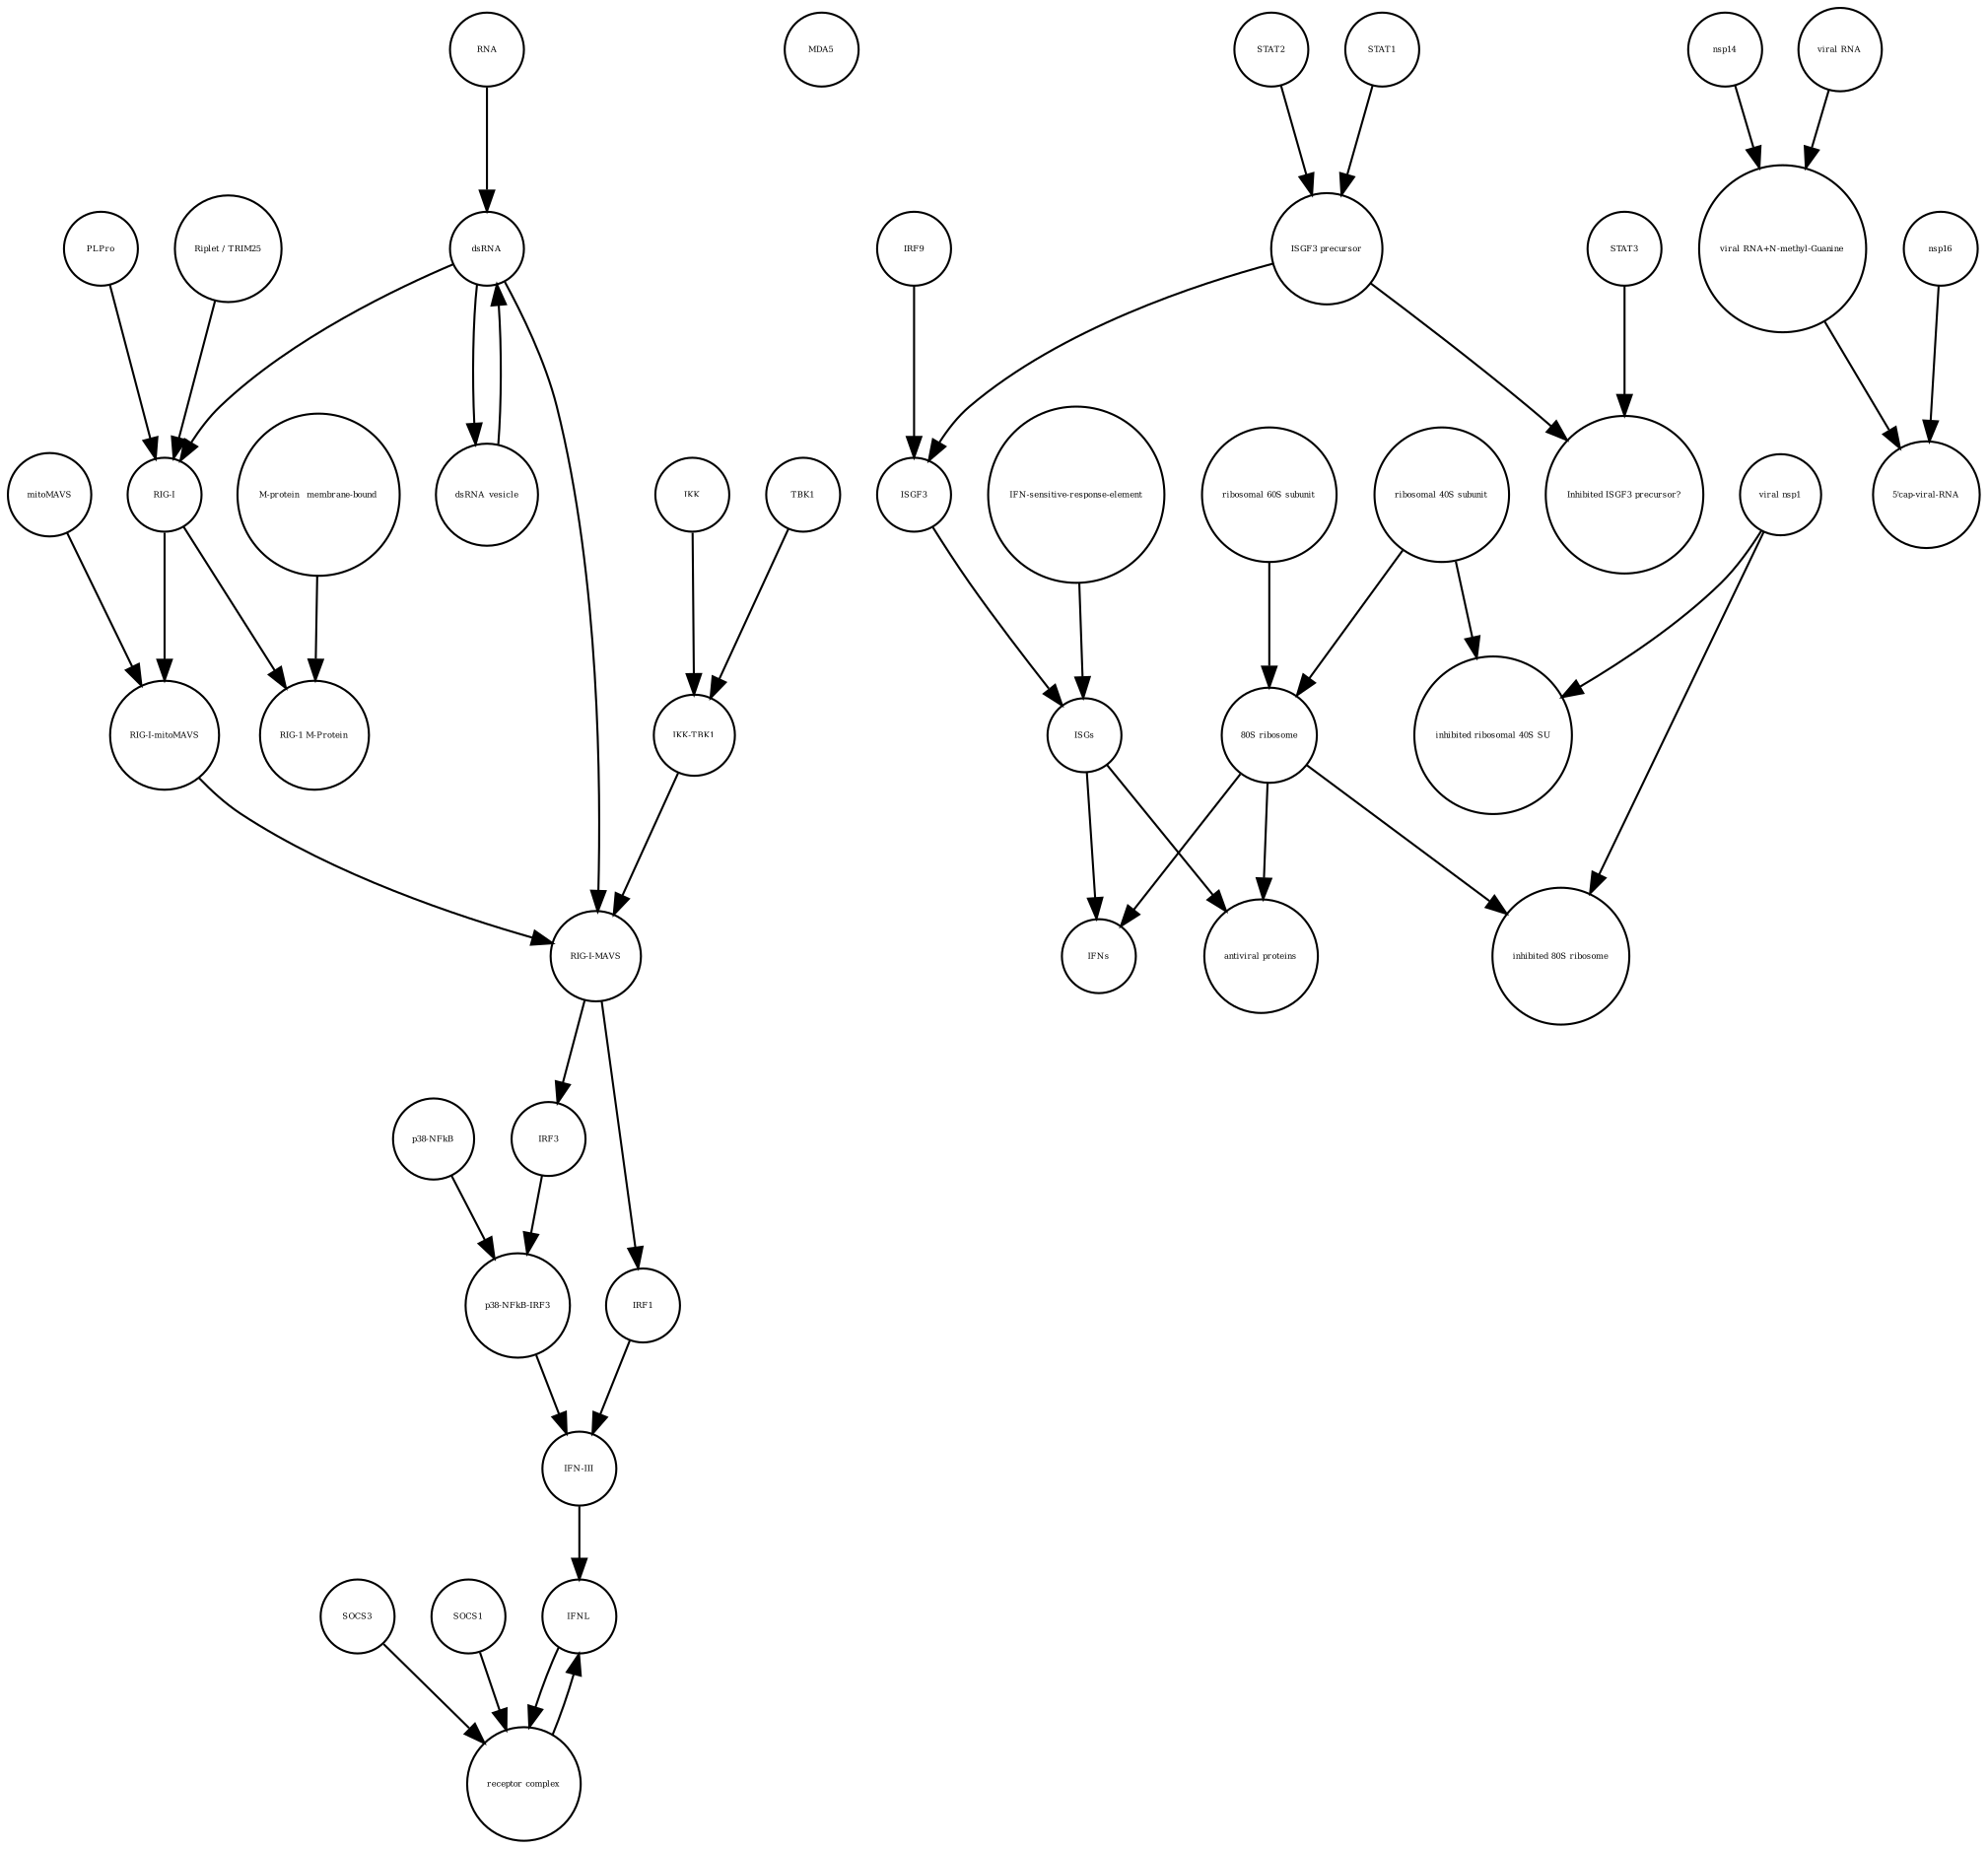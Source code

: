strict digraph  {
"IFN-III" [annotation="", bipartite=0, cls=macromolecule, fontsize=4, label="IFN-III", shape=circle];
MDA5 [annotation="", bipartite=0, cls=macromolecule, fontsize=4, label=MDA5, shape=circle];
"RIG-I" [annotation="", bipartite=0, cls=macromolecule, fontsize=4, label="RIG-I", shape=circle];
"ribosomal 60S subunit" [annotation="", bipartite=0, cls=complex, fontsize=4, label="ribosomal 60S subunit", shape=circle];
IKK [annotation="", bipartite=0, cls=macromolecule, fontsize=4, label=IKK, shape=circle];
"receptor complex" [annotation="", bipartite=0, cls=complex, fontsize=4, label="receptor complex", shape=circle];
dsRNA [annotation="", bipartite=0, cls="nucleic acid feature", fontsize=4, label=dsRNA, shape=circle];
"M-protein_ membrane-bound" [annotation="", bipartite=0, cls=macromolecule, fontsize=4, label="M-protein_ membrane-bound", shape=circle];
"RIG-I-mitoMAVS" [annotation="", bipartite=0, cls=complex, fontsize=4, label="RIG-I-mitoMAVS", shape=circle];
PLPro [annotation="", bipartite=0, cls=macromolecule, fontsize=4, label=PLPro, shape=circle];
"80S ribosome" [annotation="", bipartite=0, cls=complex, fontsize=4, label="80S ribosome", shape=circle];
nsp14 [annotation="", bipartite=0, cls=macromolecule, fontsize=4, label=nsp14, shape=circle];
SOCS3 [annotation="", bipartite=0, cls=macromolecule, fontsize=4, label=SOCS3, shape=circle];
mitoMAVS [annotation="", bipartite=0, cls=macromolecule, fontsize=4, label=mitoMAVS, shape=circle];
"5'cap-viral-RNA" [annotation="", bipartite=0, cls="nucleic acid feature", fontsize=4, label="5'cap-viral-RNA", shape=circle];
IRF1 [annotation="", bipartite=0, cls=macromolecule, fontsize=4, label=IRF1, shape=circle];
STAT3 [annotation="", bipartite=0, cls=macromolecule, fontsize=4, label=STAT3, shape=circle];
ISGF3 [annotation="", bipartite=0, cls=complex, fontsize=4, label=ISGF3, shape=circle];
dsRNA_vesicle [annotation="", bipartite=0, cls="nucleic acid feature", fontsize=4, label=dsRNA_vesicle, shape=circle];
"p38-NFkB" [annotation="", bipartite=0, cls=complex, fontsize=4, label="p38-NFkB", shape=circle];
SOCS1 [annotation="", bipartite=0, cls=macromolecule, fontsize=4, label=SOCS1, shape=circle];
"antiviral proteins" [annotation="", bipartite=0, cls=macromolecule, fontsize=4, label="antiviral proteins", shape=circle];
"Inhibited ISGF3 precursor?" [annotation="", bipartite=0, cls=complex, fontsize=4, label="Inhibited ISGF3 precursor?", shape=circle];
"Riplet / TRIM25" [annotation="", bipartite=0, cls=macromolecule, fontsize=4, label="Riplet / TRIM25", shape=circle];
"IKK-TBK1" [annotation="", bipartite=0, cls=complex, fontsize=4, label="IKK-TBK1", shape=circle];
nsp16 [annotation="", bipartite=0, cls=macromolecule, fontsize=4, label=nsp16, shape=circle];
STAT2 [annotation="", bipartite=0, cls=macromolecule, fontsize=4, label=STAT2, shape=circle];
TBK1 [annotation="", bipartite=0, cls=macromolecule, fontsize=4, label=TBK1, shape=circle];
RNA [annotation="", bipartite=0, cls="nucleic acid feature", fontsize=4, label=RNA, shape=circle];
"inhibited 80S ribosome" [annotation="", bipartite=0, cls=complex, fontsize=4, label="inhibited 80S ribosome", shape=circle];
STAT1 [annotation="", bipartite=0, cls=macromolecule, fontsize=4, label=STAT1, shape=circle];
"IFN-sensitive-response-element" [annotation="", bipartite=0, cls="nucleic acid feature", fontsize=4, label="IFN-sensitive-response-element", shape=circle];
"viral RNA" [annotation="", bipartite=0, cls="nucleic acid feature", fontsize=4, label="viral RNA", shape=circle];
IFNs [annotation="", bipartite=0, cls=macromolecule, fontsize=4, label=IFNs, shape=circle];
ISGs [annotation="", bipartite=0, cls="nucleic acid feature", fontsize=4, label=ISGs, shape=circle];
IRF3 [annotation="", bipartite=0, cls=macromolecule, fontsize=4, label=IRF3, shape=circle];
"ISGF3 precursor" [annotation="", bipartite=0, cls=complex, fontsize=4, label="ISGF3 precursor", shape=circle];
"viral RNA+N-methyl-Guanine" [annotation="", bipartite=0, cls="nucleic acid feature", fontsize=4, label="viral RNA+N-methyl-Guanine", shape=circle];
"inhibited ribosomal 40S SU" [annotation="urn_miriam_doi_10.1101%2F2020.05.18.102467", bipartite=0, cls=complex, fontsize=4, label="inhibited ribosomal 40S SU", shape=circle];
"ribosomal 40S subunit" [annotation="", bipartite=0, cls=complex, fontsize=4, label="ribosomal 40S subunit", shape=circle];
"p38-NFkB-IRF3" [annotation="", bipartite=0, cls=complex, fontsize=4, label="p38-NFkB-IRF3", shape=circle];
IFNL [annotation="", bipartite=0, cls=macromolecule, fontsize=4, label=IFNL, shape=circle];
"viral nsp1" [annotation="", bipartite=0, cls=macromolecule, fontsize=4, label="viral nsp1", shape=circle];
"RIG-I-MAVS" [annotation="", bipartite=0, cls=complex, fontsize=4, label="RIG-I-MAVS", shape=circle];
"RIG-1 M-Protein" [annotation="", bipartite=0, cls=complex, fontsize=4, label="RIG-1 M-Protein", shape=circle];
IRF9 [annotation="", bipartite=0, cls=macromolecule, fontsize=4, label=IRF9, shape=circle];
"IFN-III" -> IFNL  [annotation="", interaction_type=production];
"RIG-I" -> "RIG-I-mitoMAVS"  [annotation="", interaction_type=production];
"RIG-I" -> "RIG-1 M-Protein"  [annotation="", interaction_type=production];
"ribosomal 60S subunit" -> "80S ribosome"  [annotation="", interaction_type=production];
IKK -> "IKK-TBK1"  [annotation="", interaction_type=production];
"receptor complex" -> IFNL  [annotation="", interaction_type=production];
dsRNA -> dsRNA_vesicle  [annotation="", interaction_type=production];
dsRNA -> "RIG-I-MAVS"  [annotation="", interaction_type="necessary stimulation"];
dsRNA -> "RIG-I"  [annotation="", interaction_type="necessary stimulation"];
"M-protein_ membrane-bound" -> "RIG-1 M-Protein"  [annotation="", interaction_type=production];
"RIG-I-mitoMAVS" -> "RIG-I-MAVS"  [annotation="", interaction_type=production];
PLPro -> "RIG-I"  [annotation="", interaction_type=catalysis];
"80S ribosome" -> "inhibited 80S ribosome"  [annotation="", interaction_type=production];
"80S ribosome" -> "antiviral proteins"  [annotation="", interaction_type=catalysis];
"80S ribosome" -> IFNs  [annotation="", interaction_type=catalysis];
nsp14 -> "viral RNA+N-methyl-Guanine"  [annotation="", interaction_type=catalysis];
SOCS3 -> "receptor complex"  [annotation="", interaction_type=production];
mitoMAVS -> "RIG-I-mitoMAVS"  [annotation="", interaction_type=production];
IRF1 -> "IFN-III"  [annotation="", interaction_type=stimulation];
STAT3 -> "Inhibited ISGF3 precursor?"  [annotation="", interaction_type=production];
ISGF3 -> ISGs  [annotation="", interaction_type="necessary stimulation"];
dsRNA_vesicle -> dsRNA  [annotation="", interaction_type=production];
"p38-NFkB" -> "p38-NFkB-IRF3"  [annotation="", interaction_type=production];
SOCS1 -> "receptor complex"  [annotation="", interaction_type=production];
"Riplet / TRIM25" -> "RIG-I"  [annotation="", interaction_type=catalysis];
"IKK-TBK1" -> "RIG-I-MAVS"  [annotation="", interaction_type=production];
nsp16 -> "5'cap-viral-RNA"  [annotation="urn_miriam_doi_10.1016%2Fj.chom.2020.05.008", interaction_type=catalysis];
STAT2 -> "ISGF3 precursor"  [annotation="", interaction_type=production];
TBK1 -> "IKK-TBK1"  [annotation="", interaction_type=production];
RNA -> dsRNA  [annotation="", interaction_type=production];
STAT1 -> "ISGF3 precursor"  [annotation="", interaction_type=production];
"IFN-sensitive-response-element" -> ISGs  [annotation="", interaction_type=production];
"viral RNA" -> "viral RNA+N-methyl-Guanine"  [annotation="", interaction_type=production];
ISGs -> "antiviral proteins"  [annotation="", interaction_type=production];
ISGs -> IFNs  [annotation="", interaction_type=production];
IRF3 -> "p38-NFkB-IRF3"  [annotation="", interaction_type=production];
"ISGF3 precursor" -> ISGF3  [annotation="", interaction_type=production];
"ISGF3 precursor" -> "Inhibited ISGF3 precursor?"  [annotation="", interaction_type=production];
"viral RNA+N-methyl-Guanine" -> "5'cap-viral-RNA"  [annotation="", interaction_type=production];
"ribosomal 40S subunit" -> "inhibited ribosomal 40S SU"  [annotation="", interaction_type=production];
"ribosomal 40S subunit" -> "80S ribosome"  [annotation="", interaction_type=production];
"p38-NFkB-IRF3" -> "IFN-III"  [annotation="", interaction_type=stimulation];
IFNL -> "receptor complex"  [annotation="", interaction_type=stimulation];
"viral nsp1" -> "inhibited ribosomal 40S SU"  [annotation="", interaction_type=production];
"viral nsp1" -> "inhibited 80S ribosome"  [annotation="", interaction_type=production];
"RIG-I-MAVS" -> IRF1  [annotation="", interaction_type=catalysis];
"RIG-I-MAVS" -> IRF3  [annotation="", interaction_type=stimulation];
IRF9 -> ISGF3  [annotation="", interaction_type=production];
}

